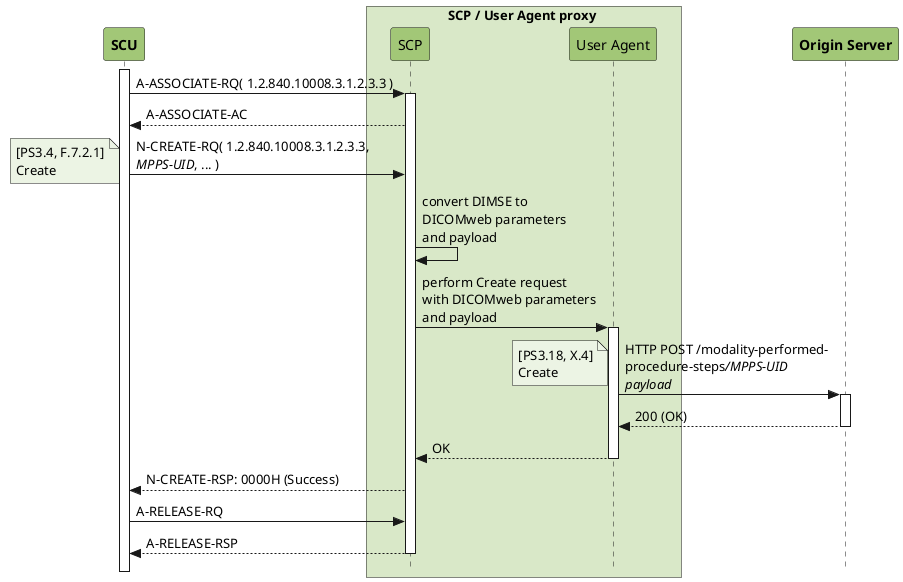 @startuml SCP-UA Proxy
!pragma teoz true
skinparam style strictuml
hide footbox

participant "**SCU**" as SCU #a2c777
box SCP / User Agent proxy #d9e8c8
  participant "SCP" as SCP #a2c777
  participant "User Agent" as UA #a2c777
end box
participant "**Origin Server**" as OS #a2c777

activate SCU
SCU -> SCP: A-ASSOCIATE-RQ( 1.2.840.10008.3.1.2.3.3 )
activate SCP
SCU <-- SCP: A-ASSOCIATE-AC
SCU -> SCP: N-CREATE-RQ( 1.2.840.10008.3.1.2.3.3,\n//MPPS-UID//, ... )
note left #ecf4e4: [PS3.4, F.7.2.1]\nCreate
SCP -> SCP: convert DIMSE to\nDICOMweb parameters\nand payload
SCP -> UA: perform Create request\nwith DICOMweb parameters\nand payload
activate UA
UA -> OS: HTTP POST /modality-performed-\nprocedure-steps///MPPS-UID//\n//payload//
activate OS
note left #ecf4e4: [PS3.18, X.4]\nCreate
UA <-- OS: 200 (OK)
deactivate OS
SCP <-- UA: OK
deactivate UA
SCU <-- SCP: N-CREATE-RSP: 0000H (Success)
SCU -> SCP: A-RELEASE-RQ
SCU <-- SCP: A-RELEASE-RSP
deactivate SCP